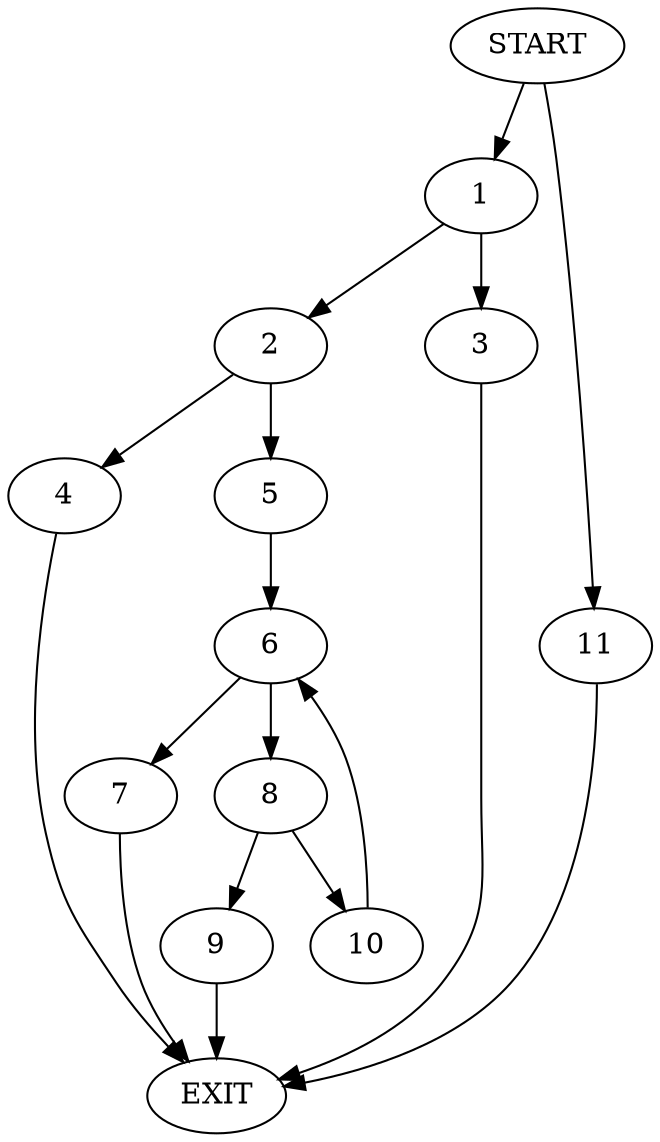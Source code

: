 digraph {
0 [label="START"]
12 [label="EXIT"]
0 -> 1
1 -> 2
1 -> 3
3 -> 12
2 -> 4
2 -> 5
5 -> 6
4 -> 12
6 -> 7
6 -> 8
8 -> 9
8 -> 10
7 -> 12
9 -> 12
10 -> 6
0 -> 11
11 -> 12
}
